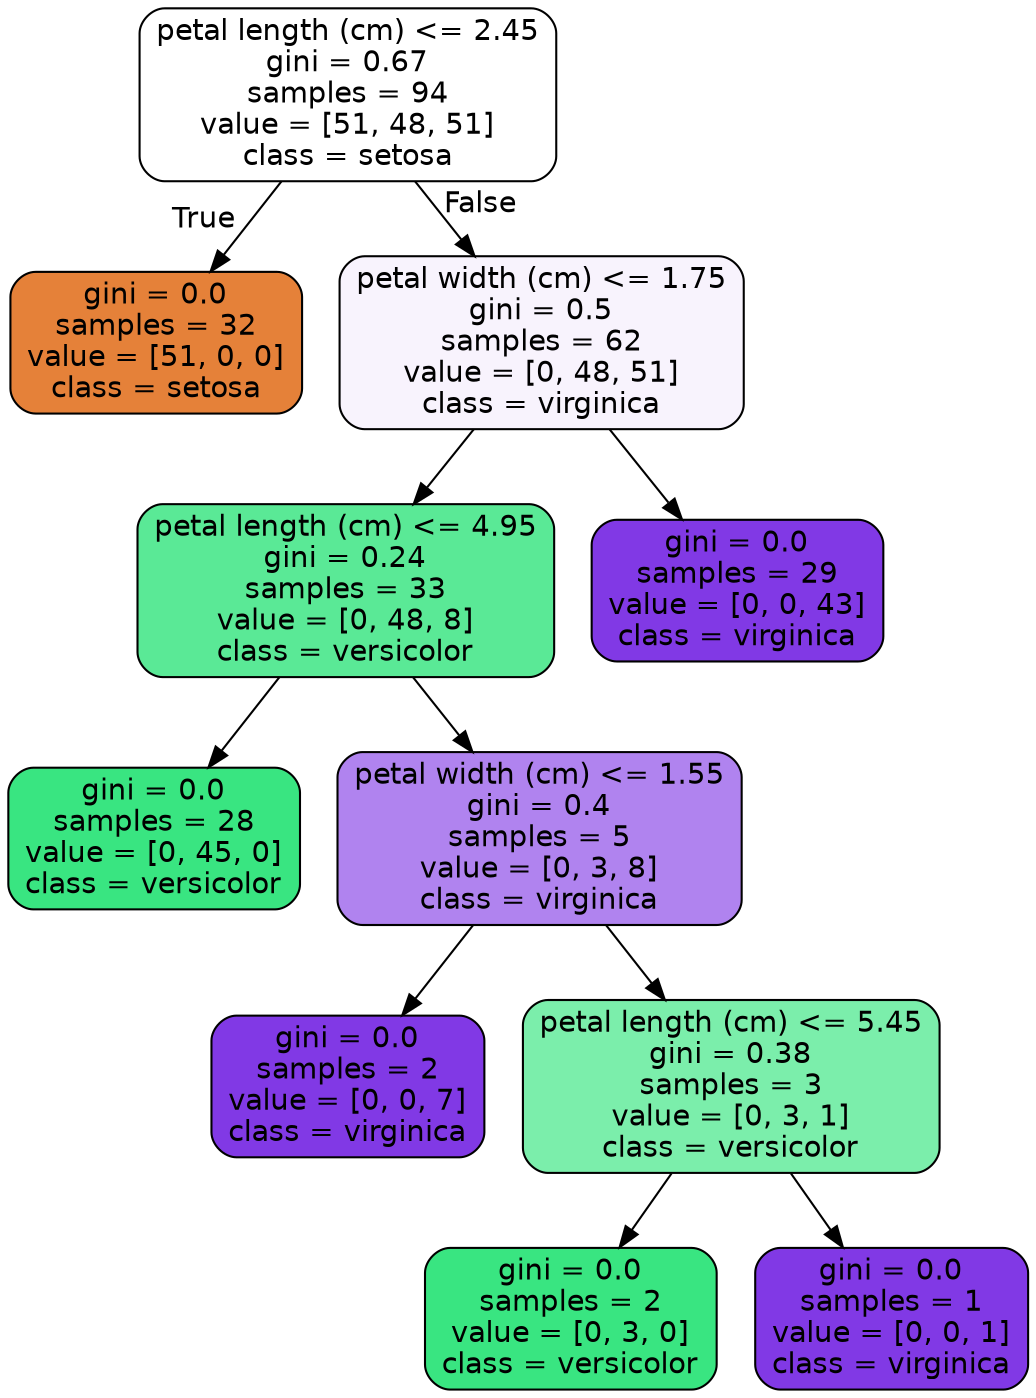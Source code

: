 digraph Tree {
node [shape=box, style="filled, rounded", color="black", fontname=helvetica] ;
edge [fontname=helvetica] ;
0 [label="petal length (cm) <= 2.45\ngini = 0.67\nsamples = 94\nvalue = [51, 48, 51]\nclass = setosa", fillcolor="#ffffff"] ;
1 [label="gini = 0.0\nsamples = 32\nvalue = [51, 0, 0]\nclass = setosa", fillcolor="#e58139"] ;
0 -> 1 [labeldistance=2.5, labelangle=45, headlabel="True"] ;
2 [label="petal width (cm) <= 1.75\ngini = 0.5\nsamples = 62\nvalue = [0, 48, 51]\nclass = virginica", fillcolor="#f8f3fd"] ;
0 -> 2 [labeldistance=2.5, labelangle=-45, headlabel="False"] ;
3 [label="petal length (cm) <= 4.95\ngini = 0.24\nsamples = 33\nvalue = [0, 48, 8]\nclass = versicolor", fillcolor="#5ae996"] ;
2 -> 3 ;
4 [label="gini = 0.0\nsamples = 28\nvalue = [0, 45, 0]\nclass = versicolor", fillcolor="#39e581"] ;
3 -> 4 ;
5 [label="petal width (cm) <= 1.55\ngini = 0.4\nsamples = 5\nvalue = [0, 3, 8]\nclass = virginica", fillcolor="#b083ef"] ;
3 -> 5 ;
6 [label="gini = 0.0\nsamples = 2\nvalue = [0, 0, 7]\nclass = virginica", fillcolor="#8139e5"] ;
5 -> 6 ;
7 [label="petal length (cm) <= 5.45\ngini = 0.38\nsamples = 3\nvalue = [0, 3, 1]\nclass = versicolor", fillcolor="#7beeab"] ;
5 -> 7 ;
8 [label="gini = 0.0\nsamples = 2\nvalue = [0, 3, 0]\nclass = versicolor", fillcolor="#39e581"] ;
7 -> 8 ;
9 [label="gini = 0.0\nsamples = 1\nvalue = [0, 0, 1]\nclass = virginica", fillcolor="#8139e5"] ;
7 -> 9 ;
10 [label="gini = 0.0\nsamples = 29\nvalue = [0, 0, 43]\nclass = virginica", fillcolor="#8139e5"] ;
2 -> 10 ;
}